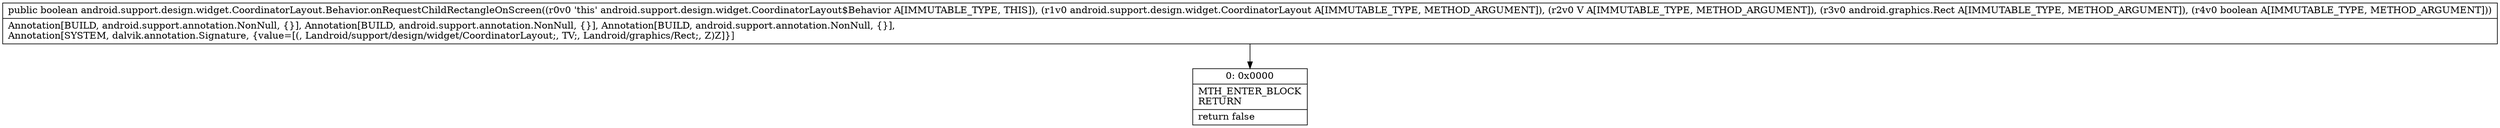 digraph "CFG forandroid.support.design.widget.CoordinatorLayout.Behavior.onRequestChildRectangleOnScreen(Landroid\/support\/design\/widget\/CoordinatorLayout;Landroid\/view\/View;Landroid\/graphics\/Rect;Z)Z" {
Node_0 [shape=record,label="{0\:\ 0x0000|MTH_ENTER_BLOCK\lRETURN\l|return false\l}"];
MethodNode[shape=record,label="{public boolean android.support.design.widget.CoordinatorLayout.Behavior.onRequestChildRectangleOnScreen((r0v0 'this' android.support.design.widget.CoordinatorLayout$Behavior A[IMMUTABLE_TYPE, THIS]), (r1v0 android.support.design.widget.CoordinatorLayout A[IMMUTABLE_TYPE, METHOD_ARGUMENT]), (r2v0 V A[IMMUTABLE_TYPE, METHOD_ARGUMENT]), (r3v0 android.graphics.Rect A[IMMUTABLE_TYPE, METHOD_ARGUMENT]), (r4v0 boolean A[IMMUTABLE_TYPE, METHOD_ARGUMENT]))  | Annotation[BUILD, android.support.annotation.NonNull, \{\}], Annotation[BUILD, android.support.annotation.NonNull, \{\}], Annotation[BUILD, android.support.annotation.NonNull, \{\}], \lAnnotation[SYSTEM, dalvik.annotation.Signature, \{value=[(, Landroid\/support\/design\/widget\/CoordinatorLayout;, TV;, Landroid\/graphics\/Rect;, Z)Z]\}]\l}"];
MethodNode -> Node_0;
}

